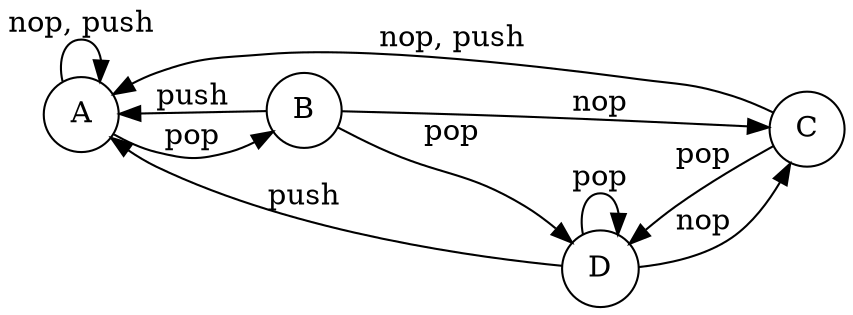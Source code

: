 digraph fsm2 {
    rankdir = "LR"
    node [shape = "circle"]

    A -> A [label = "nop, push"]
    A -> B [label = "pop"]

    B -> C [label = "nop"]
    B -> D [label = "pop"]
    B -> A [label = "push"]

    D -> C [label = "nop"]
    D -> D [label = "pop"]
    D -> A [label = "push"]

    C -> A [label = "nop, push"]
    C -> D [label = "pop"]
}
